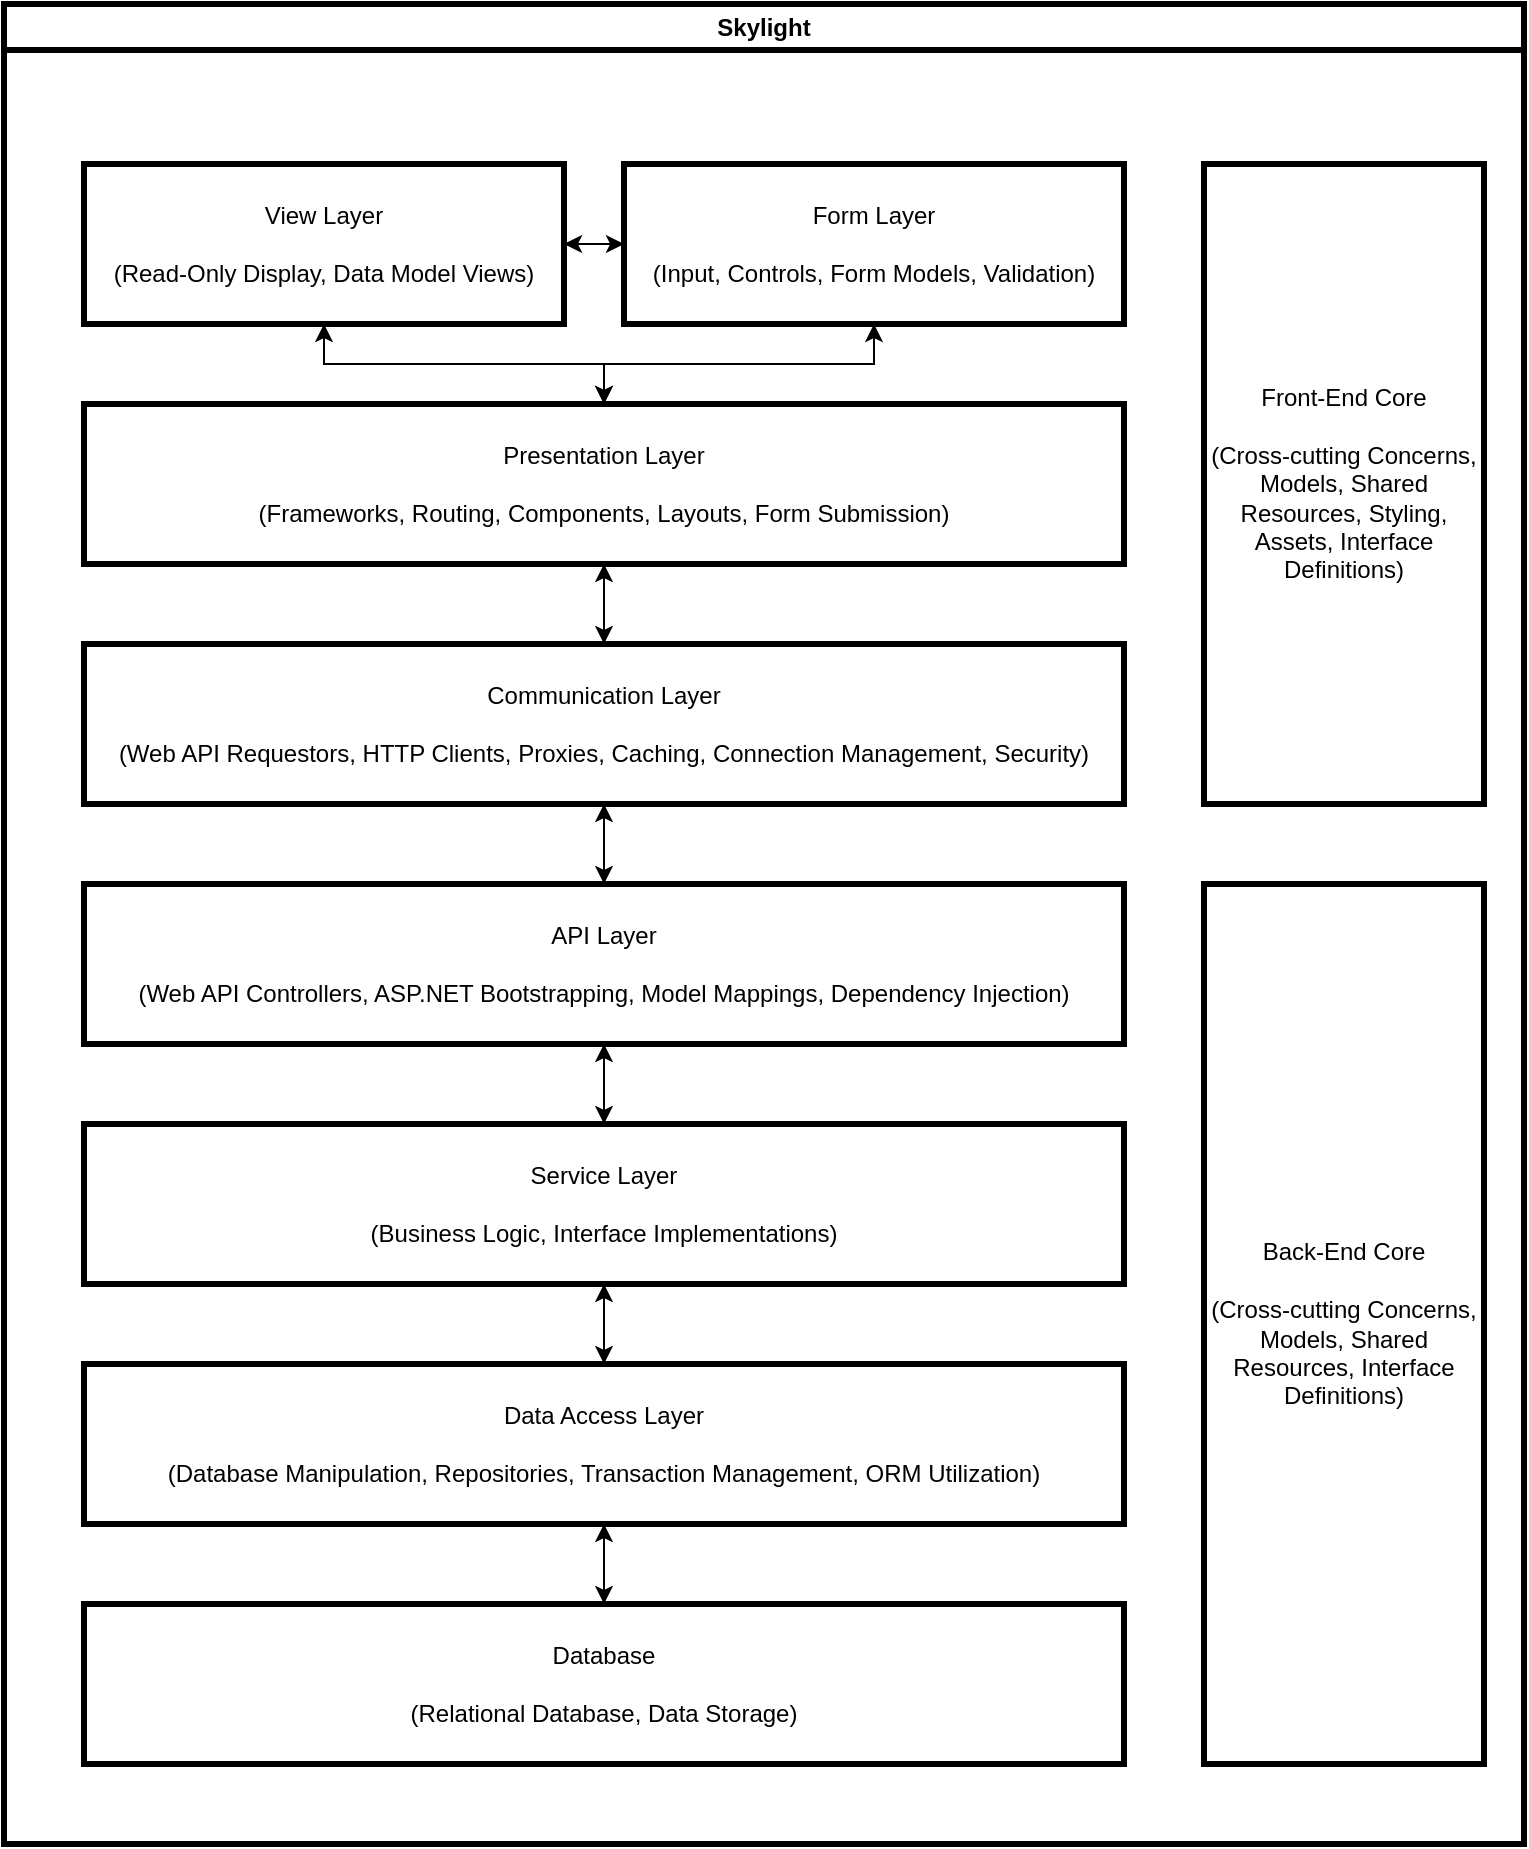 <mxfile version="21.5.0" type="device">
  <diagram name="Page-1" id="fptZHNx88EkXkDG7EKGT">
    <mxGraphModel dx="1434" dy="764" grid="1" gridSize="10" guides="1" tooltips="1" connect="1" arrows="1" fold="1" page="1" pageScale="1" pageWidth="827" pageHeight="1169" background="#FFFFFF" math="0" shadow="0">
      <root>
        <mxCell id="0" />
        <mxCell id="1" parent="0" />
        <mxCell id="Of6g8ZKLSWK-I_6D6hID-1" value="Skylight" style="swimlane;whiteSpace=wrap;html=1;strokeWidth=3;" parent="1" vertex="1">
          <mxGeometry x="40" y="40" width="760" height="920" as="geometry" />
        </mxCell>
        <mxCell id="Of6g8ZKLSWK-I_6D6hID-5" value="Presentation Layer&lt;br&gt;&lt;br&gt;(Frameworks, Routing, Components, Layouts, Form Submission)" style="rounded=0;whiteSpace=wrap;html=1;strokeWidth=3;" parent="Of6g8ZKLSWK-I_6D6hID-1" vertex="1">
          <mxGeometry x="40" y="200" width="520" height="80" as="geometry" />
        </mxCell>
        <mxCell id="Of6g8ZKLSWK-I_6D6hID-6" value="View Layer&lt;br&gt;&lt;br&gt;(Read-Only Display, Data Model Views)" style="rounded=0;whiteSpace=wrap;html=1;strokeWidth=3;" parent="Of6g8ZKLSWK-I_6D6hID-1" vertex="1">
          <mxGeometry x="40" y="80" width="240" height="80" as="geometry" />
        </mxCell>
        <mxCell id="Of6g8ZKLSWK-I_6D6hID-7" value="Form Layer&lt;br&gt;&lt;br&gt;(Input, Controls, Form Models, Validation)" style="rounded=0;whiteSpace=wrap;html=1;strokeWidth=3;" parent="Of6g8ZKLSWK-I_6D6hID-1" vertex="1">
          <mxGeometry x="310" y="80" width="250" height="80" as="geometry" />
        </mxCell>
        <mxCell id="Of6g8ZKLSWK-I_6D6hID-8" value="Communication Layer&lt;br&gt;&lt;br&gt;(Web API Requestors, HTTP Clients, Proxies, Caching, Connection Management, Security)" style="rounded=0;whiteSpace=wrap;html=1;strokeWidth=3;" parent="Of6g8ZKLSWK-I_6D6hID-1" vertex="1">
          <mxGeometry x="40" y="320" width="520" height="80" as="geometry" />
        </mxCell>
        <mxCell id="Of6g8ZKLSWK-I_6D6hID-9" value="Front-End Core&lt;br&gt;&lt;br&gt;(Cross-cutting Concerns, Models, Shared Resources, Styling, Assets, Interface Definitions)" style="rounded=0;whiteSpace=wrap;html=1;strokeWidth=3;" parent="Of6g8ZKLSWK-I_6D6hID-1" vertex="1">
          <mxGeometry x="600" y="80" width="140" height="320" as="geometry" />
        </mxCell>
        <mxCell id="Of6g8ZKLSWK-I_6D6hID-10" value="API Layer&lt;br&gt;&lt;br&gt;(Web API Controllers, ASP.NET Bootstrapping, Model Mappings, Dependency Injection)" style="rounded=0;whiteSpace=wrap;html=1;strokeWidth=3;" parent="Of6g8ZKLSWK-I_6D6hID-1" vertex="1">
          <mxGeometry x="40" y="440" width="520" height="80" as="geometry" />
        </mxCell>
        <mxCell id="Of6g8ZKLSWK-I_6D6hID-11" value="Service Layer&lt;br&gt;&lt;br&gt;(Business Logic, Interface Implementations)" style="rounded=0;whiteSpace=wrap;html=1;strokeWidth=3;" parent="Of6g8ZKLSWK-I_6D6hID-1" vertex="1">
          <mxGeometry x="40" y="560" width="520" height="80" as="geometry" />
        </mxCell>
        <mxCell id="Of6g8ZKLSWK-I_6D6hID-12" value="Data Access Layer&lt;br&gt;&lt;br&gt;(Database Manipulation, Repositories, Transaction Management, ORM Utilization)" style="rounded=0;whiteSpace=wrap;html=1;strokeWidth=3;" parent="Of6g8ZKLSWK-I_6D6hID-1" vertex="1">
          <mxGeometry x="40" y="680" width="520" height="80" as="geometry" />
        </mxCell>
        <mxCell id="Of6g8ZKLSWK-I_6D6hID-13" value="Database&lt;br&gt;&lt;br&gt;(Relational Database, Data Storage)" style="rounded=0;whiteSpace=wrap;html=1;strokeWidth=3;" parent="Of6g8ZKLSWK-I_6D6hID-1" vertex="1">
          <mxGeometry x="40" y="800" width="520" height="80" as="geometry" />
        </mxCell>
        <mxCell id="Of6g8ZKLSWK-I_6D6hID-14" value="Back-End Core&lt;br&gt;&lt;br&gt;(Cross-cutting Concerns, Models, Shared Resources, Interface Definitions)" style="rounded=0;whiteSpace=wrap;html=1;strokeWidth=3;" parent="Of6g8ZKLSWK-I_6D6hID-1" vertex="1">
          <mxGeometry x="600" y="440" width="140" height="440" as="geometry" />
        </mxCell>
        <mxCell id="Of6g8ZKLSWK-I_6D6hID-16" value="" style="endArrow=classic;startArrow=classic;html=1;rounded=0;entryX=1;entryY=0.5;entryDx=0;entryDy=0;exitX=0;exitY=0.5;exitDx=0;exitDy=0;" parent="Of6g8ZKLSWK-I_6D6hID-1" source="Of6g8ZKLSWK-I_6D6hID-7" target="Of6g8ZKLSWK-I_6D6hID-6" edge="1">
          <mxGeometry width="50" height="50" relative="1" as="geometry">
            <mxPoint x="440" y="300" as="sourcePoint" />
            <mxPoint x="490" y="250" as="targetPoint" />
          </mxGeometry>
        </mxCell>
        <mxCell id="Of6g8ZKLSWK-I_6D6hID-17" value="" style="endArrow=classic;startArrow=classic;html=1;rounded=0;entryX=0.5;entryY=1;entryDx=0;entryDy=0;exitX=0.5;exitY=0;exitDx=0;exitDy=0;" parent="Of6g8ZKLSWK-I_6D6hID-1" source="Of6g8ZKLSWK-I_6D6hID-5" target="Of6g8ZKLSWK-I_6D6hID-6" edge="1">
          <mxGeometry width="50" height="50" relative="1" as="geometry">
            <mxPoint x="440" y="300" as="sourcePoint" />
            <mxPoint x="490" y="250" as="targetPoint" />
            <Array as="points">
              <mxPoint x="300" y="180" />
              <mxPoint x="160" y="180" />
            </Array>
          </mxGeometry>
        </mxCell>
        <mxCell id="Of6g8ZKLSWK-I_6D6hID-18" value="" style="endArrow=classic;startArrow=classic;html=1;rounded=0;entryX=0.5;entryY=1;entryDx=0;entryDy=0;exitX=0.5;exitY=0;exitDx=0;exitDy=0;" parent="Of6g8ZKLSWK-I_6D6hID-1" source="Of6g8ZKLSWK-I_6D6hID-5" target="Of6g8ZKLSWK-I_6D6hID-7" edge="1">
          <mxGeometry width="50" height="50" relative="1" as="geometry">
            <mxPoint x="440" y="300" as="sourcePoint" />
            <mxPoint x="490" y="250" as="targetPoint" />
            <Array as="points">
              <mxPoint x="300" y="180" />
              <mxPoint x="435" y="180" />
            </Array>
          </mxGeometry>
        </mxCell>
        <mxCell id="Of6g8ZKLSWK-I_6D6hID-19" value="" style="endArrow=classic;startArrow=classic;html=1;rounded=0;entryX=0.5;entryY=1;entryDx=0;entryDy=0;exitX=0.5;exitY=0;exitDx=0;exitDy=0;" parent="Of6g8ZKLSWK-I_6D6hID-1" source="Of6g8ZKLSWK-I_6D6hID-8" target="Of6g8ZKLSWK-I_6D6hID-5" edge="1">
          <mxGeometry width="50" height="50" relative="1" as="geometry">
            <mxPoint x="440" y="430" as="sourcePoint" />
            <mxPoint x="490" y="380" as="targetPoint" />
          </mxGeometry>
        </mxCell>
        <mxCell id="Of6g8ZKLSWK-I_6D6hID-20" value="" style="endArrow=classic;startArrow=classic;html=1;rounded=0;entryX=0.5;entryY=1;entryDx=0;entryDy=0;exitX=0.5;exitY=0;exitDx=0;exitDy=0;" parent="Of6g8ZKLSWK-I_6D6hID-1" source="Of6g8ZKLSWK-I_6D6hID-10" target="Of6g8ZKLSWK-I_6D6hID-8" edge="1">
          <mxGeometry width="50" height="50" relative="1" as="geometry">
            <mxPoint x="310" y="330" as="sourcePoint" />
            <mxPoint x="310" y="290" as="targetPoint" />
          </mxGeometry>
        </mxCell>
        <mxCell id="Of6g8ZKLSWK-I_6D6hID-21" value="" style="endArrow=classic;startArrow=classic;html=1;rounded=0;entryX=0.5;entryY=1;entryDx=0;entryDy=0;exitX=0.5;exitY=0;exitDx=0;exitDy=0;" parent="Of6g8ZKLSWK-I_6D6hID-1" source="Of6g8ZKLSWK-I_6D6hID-11" target="Of6g8ZKLSWK-I_6D6hID-10" edge="1">
          <mxGeometry width="50" height="50" relative="1" as="geometry">
            <mxPoint x="310" y="450" as="sourcePoint" />
            <mxPoint x="310" y="410" as="targetPoint" />
          </mxGeometry>
        </mxCell>
        <mxCell id="Of6g8ZKLSWK-I_6D6hID-22" value="" style="endArrow=classic;startArrow=classic;html=1;rounded=0;exitX=0.5;exitY=1;exitDx=0;exitDy=0;entryX=0.5;entryY=0;entryDx=0;entryDy=0;" parent="Of6g8ZKLSWK-I_6D6hID-1" source="Of6g8ZKLSWK-I_6D6hID-11" target="Of6g8ZKLSWK-I_6D6hID-12" edge="1">
          <mxGeometry width="50" height="50" relative="1" as="geometry">
            <mxPoint x="440" y="700" as="sourcePoint" />
            <mxPoint x="490" y="650" as="targetPoint" />
          </mxGeometry>
        </mxCell>
        <mxCell id="Of6g8ZKLSWK-I_6D6hID-23" value="" style="endArrow=classic;startArrow=classic;html=1;rounded=0;entryX=0.5;entryY=1;entryDx=0;entryDy=0;exitX=0.5;exitY=0;exitDx=0;exitDy=0;" parent="Of6g8ZKLSWK-I_6D6hID-1" source="Of6g8ZKLSWK-I_6D6hID-13" target="Of6g8ZKLSWK-I_6D6hID-12" edge="1">
          <mxGeometry width="50" height="50" relative="1" as="geometry">
            <mxPoint x="440" y="700" as="sourcePoint" />
            <mxPoint x="490" y="650" as="targetPoint" />
          </mxGeometry>
        </mxCell>
      </root>
    </mxGraphModel>
  </diagram>
</mxfile>

